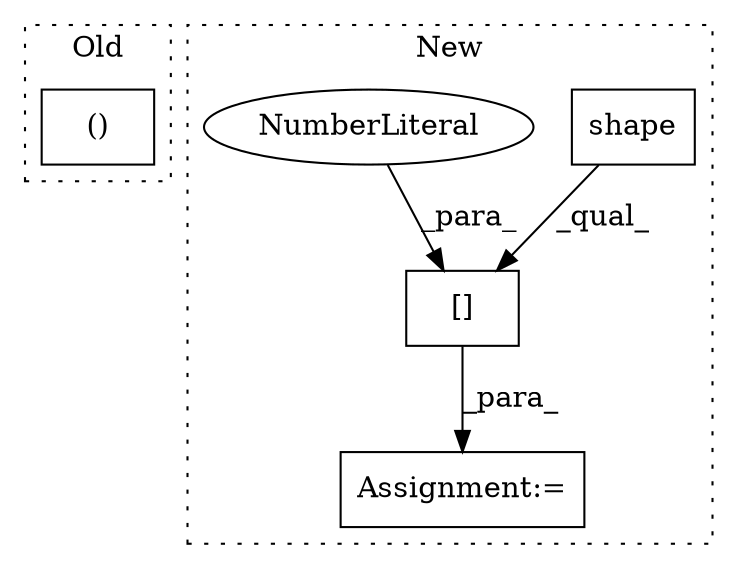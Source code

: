 digraph G {
subgraph cluster0 {
1 [label="()" a="106" s="1374" l="34" shape="box"];
label = "Old";
style="dotted";
}
subgraph cluster1 {
2 [label="shape" a="32" s="1375,1382" l="6,1" shape="box"];
3 [label="Assignment:=" a="7" s="1368" l="1" shape="box"];
4 [label="[]" a="2" s="1369,1385" l="15,1" shape="box"];
5 [label="NumberLiteral" a="34" s="1384" l="1" shape="ellipse"];
label = "New";
style="dotted";
}
2 -> 4 [label="_qual_"];
4 -> 3 [label="_para_"];
5 -> 4 [label="_para_"];
}